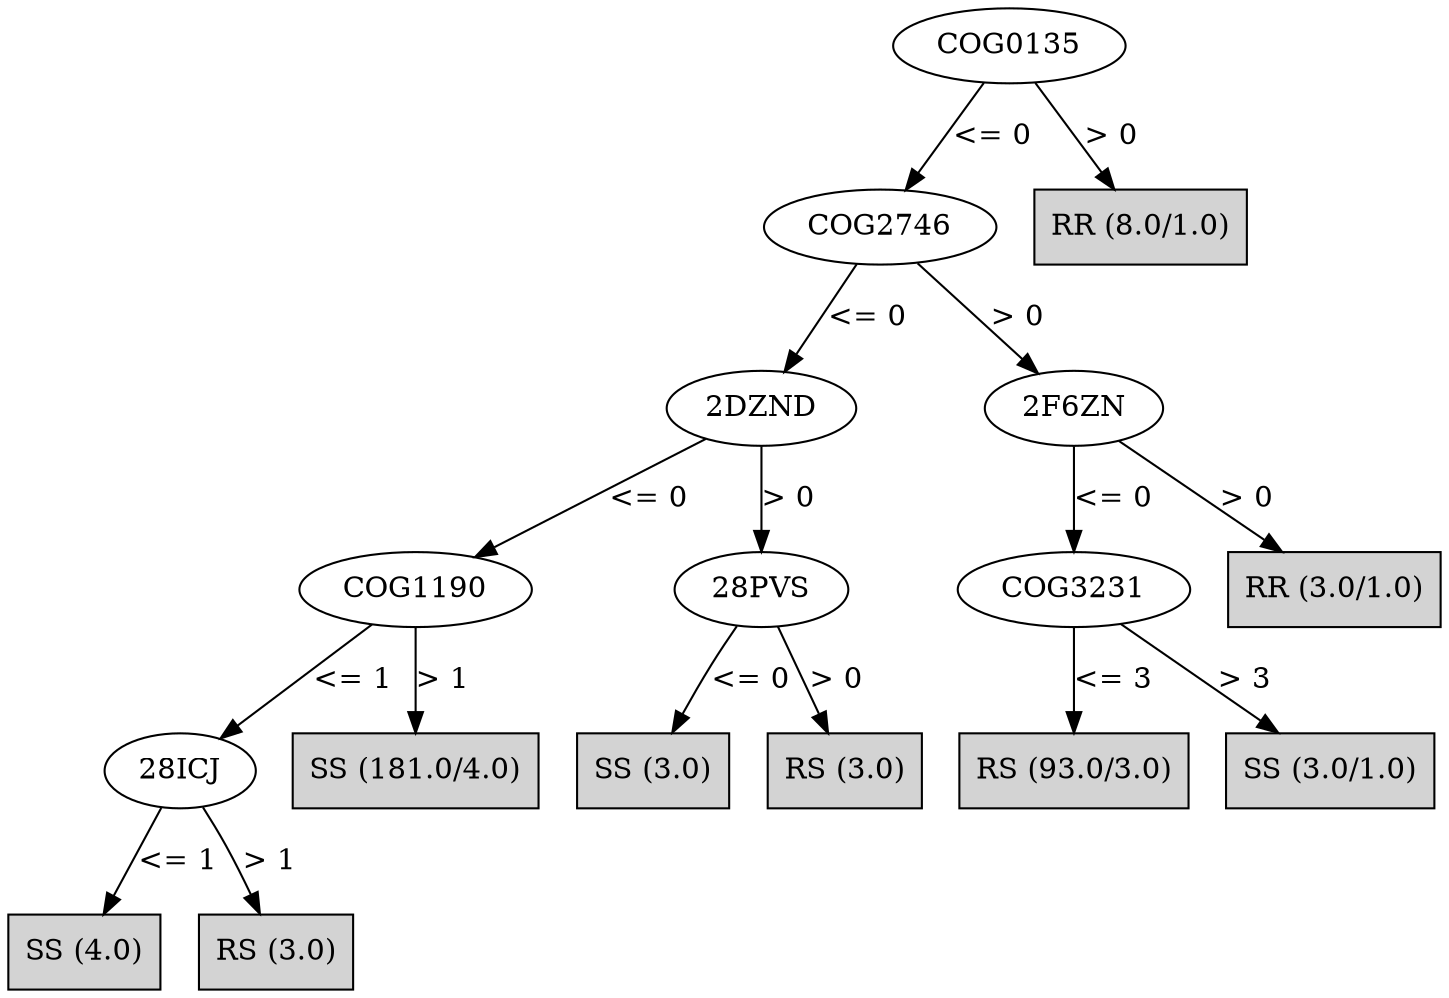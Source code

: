digraph J48Tree {
N0 [label="COG0135" ]
N0->N1 [label="<= 0"]
N1 [label="COG2746" ]
N1->N2 [label="<= 0"]
N2 [label="2DZND" ]
N2->N3 [label="<= 0"]
N3 [label="COG1190" ]
N3->N4 [label="<= 1"]
N4 [label="28ICJ" ]
N4->N5 [label="<= 1"]
N5 [label="SS (4.0)" shape=box style=filled ]
N4->N6 [label="> 1"]
N6 [label="RS (3.0)" shape=box style=filled ]
N3->N7 [label="> 1"]
N7 [label="SS (181.0/4.0)" shape=box style=filled ]
N2->N8 [label="> 0"]
N8 [label="28PVS" ]
N8->N9 [label="<= 0"]
N9 [label="SS (3.0)" shape=box style=filled ]
N8->N10 [label="> 0"]
N10 [label="RS (3.0)" shape=box style=filled ]
N1->N11 [label="> 0"]
N11 [label="2F6ZN" ]
N11->N12 [label="<= 0"]
N12 [label="COG3231" ]
N12->N13 [label="<= 3"]
N13 [label="RS (93.0/3.0)" shape=box style=filled ]
N12->N14 [label="> 3"]
N14 [label="SS (3.0/1.0)" shape=box style=filled ]
N11->N15 [label="> 0"]
N15 [label="RR (3.0/1.0)" shape=box style=filled ]
N0->N16 [label="> 0"]
N16 [label="RR (8.0/1.0)" shape=box style=filled ]
}

